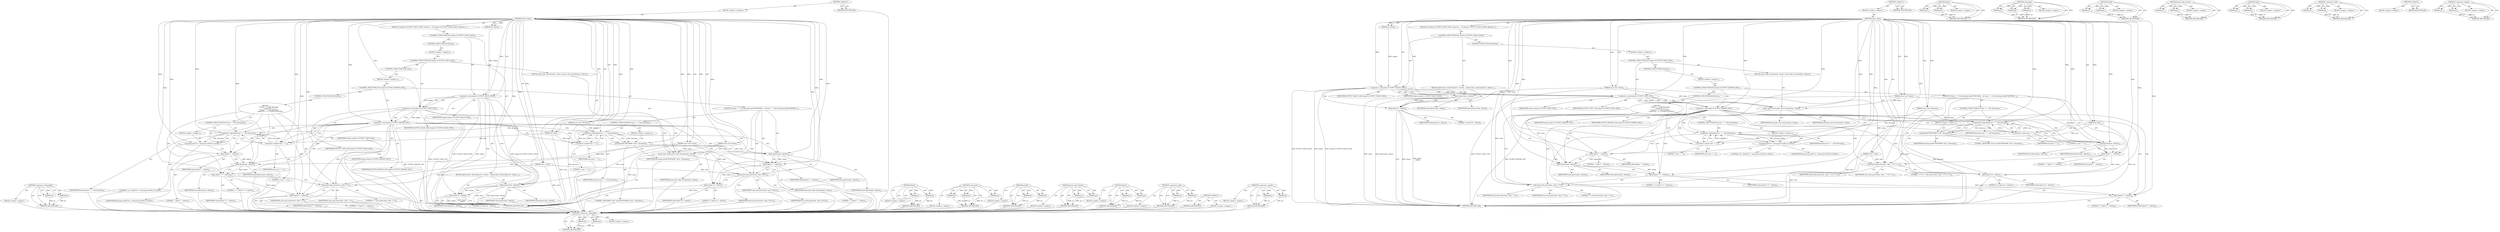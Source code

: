 digraph "&lt;operator&gt;.equals" {
vulnerable_146 [label=<(METHOD,&lt;operator&gt;.logicalAnd)>];
vulnerable_147 [label=<(PARAM,p1)>];
vulnerable_148 [label=<(PARAM,p2)>];
vulnerable_149 [label=<(BLOCK,&lt;empty&gt;,&lt;empty&gt;)>];
vulnerable_150 [label=<(METHOD_RETURN,ANY)>];
vulnerable_6 [label=<(METHOD,&lt;global&gt;)<SUB>1</SUB>>];
vulnerable_7 [label=<(BLOCK,&lt;empty&gt;,&lt;empty&gt;)<SUB>1</SUB>>];
vulnerable_8 [label=<(METHOD,print_value)<SUB>1</SUB>>];
vulnerable_9 [label=<(PARAM,int output)<SUB>1</SUB>>];
vulnerable_10 [label=<(PARAM,int num)<SUB>1</SUB>>];
vulnerable_11 [label=<(PARAM,const char *devname)<SUB>1</SUB>>];
vulnerable_12 [label=<(PARAM,const char *value)<SUB>2</SUB>>];
vulnerable_13 [label=<(PARAM,const char *name)<SUB>2</SUB>>];
vulnerable_14 [label=<(PARAM,size_t valsz)<SUB>2</SUB>>];
vulnerable_15 [label=<(BLOCK,{
	if (output &amp; OUTPUT_VALUE_ONLY) {
		fputs(va...,{
	if (output &amp; OUTPUT_VALUE_ONLY) {
		fputs(va...)<SUB>3</SUB>>];
vulnerable_16 [label=<(CONTROL_STRUCTURE,IF,if (output &amp; OUTPUT_VALUE_ONLY))<SUB>4</SUB>>];
vulnerable_17 [label=<(&lt;operator&gt;.and,output &amp; OUTPUT_VALUE_ONLY)<SUB>4</SUB>>];
vulnerable_18 [label=<(IDENTIFIER,output,output &amp; OUTPUT_VALUE_ONLY)<SUB>4</SUB>>];
vulnerable_19 [label=<(IDENTIFIER,OUTPUT_VALUE_ONLY,output &amp; OUTPUT_VALUE_ONLY)<SUB>4</SUB>>];
vulnerable_20 [label=<(BLOCK,{
		fputs(value, stdout);
		fputc('\n', stdout)...,{
		fputs(value, stdout);
		fputc('\n', stdout)...)<SUB>4</SUB>>];
vulnerable_21 [label=<(fputs,fputs(value, stdout))<SUB>5</SUB>>];
vulnerable_22 [label=<(IDENTIFIER,value,fputs(value, stdout))<SUB>5</SUB>>];
vulnerable_23 [label=<(IDENTIFIER,stdout,fputs(value, stdout))<SUB>5</SUB>>];
vulnerable_24 [label=<(fputc,fputc('\n', stdout))<SUB>6</SUB>>];
vulnerable_25 [label=<(LITERAL,'\n',fputc('\n', stdout))<SUB>6</SUB>>];
vulnerable_26 [label=<(IDENTIFIER,stdout,fputc('\n', stdout))<SUB>6</SUB>>];
vulnerable_27 [label=<(CONTROL_STRUCTURE,ELSE,else)<SUB>8</SUB>>];
vulnerable_28 [label=<(BLOCK,&lt;empty&gt;,&lt;empty&gt;)<SUB>8</SUB>>];
vulnerable_29 [label=<(CONTROL_STRUCTURE,IF,if (output &amp; OUTPUT_UDEV_LIST))<SUB>8</SUB>>];
vulnerable_30 [label=<(&lt;operator&gt;.and,output &amp; OUTPUT_UDEV_LIST)<SUB>8</SUB>>];
vulnerable_31 [label=<(IDENTIFIER,output,output &amp; OUTPUT_UDEV_LIST)<SUB>8</SUB>>];
vulnerable_32 [label=<(IDENTIFIER,OUTPUT_UDEV_LIST,output &amp; OUTPUT_UDEV_LIST)<SUB>8</SUB>>];
vulnerable_33 [label=<(BLOCK,{
		print_udev_format(name, value);

	},{
		print_udev_format(name, value);

	})<SUB>8</SUB>>];
vulnerable_34 [label=<(print_udev_format,print_udev_format(name, value))<SUB>9</SUB>>];
vulnerable_35 [label=<(IDENTIFIER,name,print_udev_format(name, value))<SUB>9</SUB>>];
vulnerable_36 [label=<(IDENTIFIER,value,print_udev_format(name, value))<SUB>9</SUB>>];
vulnerable_37 [label=<(CONTROL_STRUCTURE,ELSE,else)<SUB>11</SUB>>];
vulnerable_38 [label=<(BLOCK,&lt;empty&gt;,&lt;empty&gt;)<SUB>11</SUB>>];
vulnerable_39 [label=<(CONTROL_STRUCTURE,IF,if (output &amp; OUTPUT_EXPORT_LIST))<SUB>11</SUB>>];
vulnerable_40 [label=<(&lt;operator&gt;.and,output &amp; OUTPUT_EXPORT_LIST)<SUB>11</SUB>>];
vulnerable_41 [label=<(IDENTIFIER,output,output &amp; OUTPUT_EXPORT_LIST)<SUB>11</SUB>>];
vulnerable_42 [label=<(IDENTIFIER,OUTPUT_EXPORT_LIST,output &amp; OUTPUT_EXPORT_LIST)<SUB>11</SUB>>];
vulnerable_43 [label=<(BLOCK,{
		if (num == 1 &amp;&amp; devname)
 			printf(&quot;DEVNAM...,{
		if (num == 1 &amp;&amp; devname)
 			printf(&quot;DEVNAM...)<SUB>11</SUB>>];
vulnerable_44 [label=<(CONTROL_STRUCTURE,IF,if (num == 1 &amp;&amp; devname))<SUB>12</SUB>>];
vulnerable_45 [label=<(&lt;operator&gt;.logicalAnd,num == 1 &amp;&amp; devname)<SUB>12</SUB>>];
vulnerable_46 [label=<(&lt;operator&gt;.equals,num == 1)<SUB>12</SUB>>];
vulnerable_47 [label=<(IDENTIFIER,num,num == 1)<SUB>12</SUB>>];
vulnerable_48 [label=<(LITERAL,1,num == 1)<SUB>12</SUB>>];
vulnerable_49 [label=<(IDENTIFIER,devname,num == 1 &amp;&amp; devname)<SUB>12</SUB>>];
vulnerable_50 [label=<(BLOCK,&lt;empty&gt;,&lt;empty&gt;)<SUB>13</SUB>>];
vulnerable_51 [label=<(printf,printf(&quot;DEVNAME=%s\n&quot;, devname))<SUB>13</SUB>>];
vulnerable_52 [label=<(LITERAL,&quot;DEVNAME=%s\n&quot;,printf(&quot;DEVNAME=%s\n&quot;, devname))<SUB>13</SUB>>];
vulnerable_53 [label=<(IDENTIFIER,devname,printf(&quot;DEVNAME=%s\n&quot;, devname))<SUB>13</SUB>>];
vulnerable_54 [label=<(fputs,fputs(name, stdout))<SUB>14</SUB>>];
vulnerable_55 [label=<(IDENTIFIER,name,fputs(name, stdout))<SUB>14</SUB>>];
vulnerable_56 [label=<(IDENTIFIER,stdout,fputs(name, stdout))<SUB>14</SUB>>];
vulnerable_57 [label=<(fputs,fputs(&quot;=&quot;, stdout))<SUB>15</SUB>>];
vulnerable_58 [label=<(LITERAL,&quot;=&quot;,fputs(&quot;=&quot;, stdout))<SUB>15</SUB>>];
vulnerable_59 [label=<(IDENTIFIER,stdout,fputs(&quot;=&quot;, stdout))<SUB>15</SUB>>];
vulnerable_60 [label=<(safe_print,safe_print(value, valsz, NULL))<SUB>16</SUB>>];
vulnerable_61 [label=<(IDENTIFIER,value,safe_print(value, valsz, NULL))<SUB>16</SUB>>];
vulnerable_62 [label=<(IDENTIFIER,valsz,safe_print(value, valsz, NULL))<SUB>16</SUB>>];
vulnerable_63 [label=<(IDENTIFIER,NULL,safe_print(value, valsz, NULL))<SUB>16</SUB>>];
vulnerable_64 [label=<(fputs,fputs(&quot;\n&quot;, stdout))<SUB>17</SUB>>];
vulnerable_65 [label=<(LITERAL,&quot;\n&quot;,fputs(&quot;\n&quot;, stdout))<SUB>17</SUB>>];
vulnerable_66 [label=<(IDENTIFIER,stdout,fputs(&quot;\n&quot;, stdout))<SUB>17</SUB>>];
vulnerable_67 [label=<(CONTROL_STRUCTURE,ELSE,else)<SUB>19</SUB>>];
vulnerable_68 [label="<(BLOCK,{
		if (num == 1 &amp;&amp; devname)
			printf(&quot;%s:&quot;, d...,{
		if (num == 1 &amp;&amp; devname)
			printf(&quot;%s:&quot;, d...)<SUB>19</SUB>>"];
vulnerable_69 [label=<(CONTROL_STRUCTURE,IF,if (num == 1 &amp;&amp; devname))<SUB>20</SUB>>];
vulnerable_70 [label=<(&lt;operator&gt;.logicalAnd,num == 1 &amp;&amp; devname)<SUB>20</SUB>>];
vulnerable_71 [label=<(&lt;operator&gt;.equals,num == 1)<SUB>20</SUB>>];
vulnerable_72 [label=<(IDENTIFIER,num,num == 1)<SUB>20</SUB>>];
vulnerable_73 [label=<(LITERAL,1,num == 1)<SUB>20</SUB>>];
vulnerable_74 [label=<(IDENTIFIER,devname,num == 1 &amp;&amp; devname)<SUB>20</SUB>>];
vulnerable_75 [label=<(BLOCK,&lt;empty&gt;,&lt;empty&gt;)<SUB>21</SUB>>];
vulnerable_76 [label="<(printf,printf(&quot;%s:&quot;, devname))<SUB>21</SUB>>"];
vulnerable_77 [label="<(LITERAL,&quot;%s:&quot;,printf(&quot;%s:&quot;, devname))<SUB>21</SUB>>"];
vulnerable_78 [label="<(IDENTIFIER,devname,printf(&quot;%s:&quot;, devname))<SUB>21</SUB>>"];
vulnerable_79 [label=<(fputs,fputs(&quot; &quot;, stdout))<SUB>22</SUB>>];
vulnerable_80 [label=<(LITERAL,&quot; &quot;,fputs(&quot; &quot;, stdout))<SUB>22</SUB>>];
vulnerable_81 [label=<(IDENTIFIER,stdout,fputs(&quot; &quot;, stdout))<SUB>22</SUB>>];
vulnerable_82 [label=<(fputs,fputs(name, stdout))<SUB>23</SUB>>];
vulnerable_83 [label=<(IDENTIFIER,name,fputs(name, stdout))<SUB>23</SUB>>];
vulnerable_84 [label=<(IDENTIFIER,stdout,fputs(name, stdout))<SUB>23</SUB>>];
vulnerable_85 [label=<(fputs,fputs(&quot;=\&quot;&quot;, stdout))<SUB>24</SUB>>];
vulnerable_86 [label=<(LITERAL,&quot;=\&quot;&quot;,fputs(&quot;=\&quot;&quot;, stdout))<SUB>24</SUB>>];
vulnerable_87 [label=<(IDENTIFIER,stdout,fputs(&quot;=\&quot;&quot;, stdout))<SUB>24</SUB>>];
vulnerable_88 [label=<(safe_print,safe_print(value, valsz, &quot;\&quot;&quot;))<SUB>25</SUB>>];
vulnerable_89 [label=<(IDENTIFIER,value,safe_print(value, valsz, &quot;\&quot;&quot;))<SUB>25</SUB>>];
vulnerable_90 [label=<(IDENTIFIER,valsz,safe_print(value, valsz, &quot;\&quot;&quot;))<SUB>25</SUB>>];
vulnerable_91 [label=<(LITERAL,&quot;\&quot;&quot;,safe_print(value, valsz, &quot;\&quot;&quot;))<SUB>25</SUB>>];
vulnerable_92 [label=<(fputs,fputs(&quot;\&quot;&quot;, stdout))<SUB>26</SUB>>];
vulnerable_93 [label=<(LITERAL,&quot;\&quot;&quot;,fputs(&quot;\&quot;&quot;, stdout))<SUB>26</SUB>>];
vulnerable_94 [label=<(IDENTIFIER,stdout,fputs(&quot;\&quot;&quot;, stdout))<SUB>26</SUB>>];
vulnerable_95 [label=<(METHOD_RETURN,void)<SUB>1</SUB>>];
vulnerable_97 [label=<(METHOD_RETURN,ANY)<SUB>1</SUB>>];
vulnerable_131 [label=<(METHOD,fputs)>];
vulnerable_132 [label=<(PARAM,p1)>];
vulnerable_133 [label=<(PARAM,p2)>];
vulnerable_134 [label=<(BLOCK,&lt;empty&gt;,&lt;empty&gt;)>];
vulnerable_135 [label=<(METHOD_RETURN,ANY)>];
vulnerable_161 [label=<(METHOD,safe_print)>];
vulnerable_162 [label=<(PARAM,p1)>];
vulnerable_163 [label=<(PARAM,p2)>];
vulnerable_164 [label=<(PARAM,p3)>];
vulnerable_165 [label=<(BLOCK,&lt;empty&gt;,&lt;empty&gt;)>];
vulnerable_166 [label=<(METHOD_RETURN,ANY)>];
vulnerable_156 [label=<(METHOD,printf)>];
vulnerable_157 [label=<(PARAM,p1)>];
vulnerable_158 [label=<(PARAM,p2)>];
vulnerable_159 [label=<(BLOCK,&lt;empty&gt;,&lt;empty&gt;)>];
vulnerable_160 [label=<(METHOD_RETURN,ANY)>];
vulnerable_141 [label=<(METHOD,print_udev_format)>];
vulnerable_142 [label=<(PARAM,p1)>];
vulnerable_143 [label=<(PARAM,p2)>];
vulnerable_144 [label=<(BLOCK,&lt;empty&gt;,&lt;empty&gt;)>];
vulnerable_145 [label=<(METHOD_RETURN,ANY)>];
vulnerable_136 [label=<(METHOD,fputc)>];
vulnerable_137 [label=<(PARAM,p1)>];
vulnerable_138 [label=<(PARAM,p2)>];
vulnerable_139 [label=<(BLOCK,&lt;empty&gt;,&lt;empty&gt;)>];
vulnerable_140 [label=<(METHOD_RETURN,ANY)>];
vulnerable_126 [label=<(METHOD,&lt;operator&gt;.and)>];
vulnerable_127 [label=<(PARAM,p1)>];
vulnerable_128 [label=<(PARAM,p2)>];
vulnerable_129 [label=<(BLOCK,&lt;empty&gt;,&lt;empty&gt;)>];
vulnerable_130 [label=<(METHOD_RETURN,ANY)>];
vulnerable_120 [label=<(METHOD,&lt;global&gt;)<SUB>1</SUB>>];
vulnerable_121 [label=<(BLOCK,&lt;empty&gt;,&lt;empty&gt;)>];
vulnerable_122 [label=<(METHOD_RETURN,ANY)>];
vulnerable_151 [label=<(METHOD,&lt;operator&gt;.equals)>];
vulnerable_152 [label=<(PARAM,p1)>];
vulnerable_153 [label=<(PARAM,p2)>];
vulnerable_154 [label=<(BLOCK,&lt;empty&gt;,&lt;empty&gt;)>];
vulnerable_155 [label=<(METHOD_RETURN,ANY)>];
fixed_148 [label=<(METHOD,&lt;operator&gt;.logicalAnd)>];
fixed_149 [label=<(PARAM,p1)>];
fixed_150 [label=<(PARAM,p2)>];
fixed_151 [label=<(BLOCK,&lt;empty&gt;,&lt;empty&gt;)>];
fixed_152 [label=<(METHOD_RETURN,ANY)>];
fixed_6 [label=<(METHOD,&lt;global&gt;)<SUB>1</SUB>>];
fixed_7 [label=<(BLOCK,&lt;empty&gt;,&lt;empty&gt;)<SUB>1</SUB>>];
fixed_8 [label=<(METHOD,print_value)<SUB>1</SUB>>];
fixed_9 [label=<(PARAM,int output)<SUB>1</SUB>>];
fixed_10 [label=<(PARAM,int num)<SUB>1</SUB>>];
fixed_11 [label=<(PARAM,const char *devname)<SUB>1</SUB>>];
fixed_12 [label=<(PARAM,const char *value)<SUB>2</SUB>>];
fixed_13 [label=<(PARAM,const char *name)<SUB>2</SUB>>];
fixed_14 [label=<(PARAM,size_t valsz)<SUB>2</SUB>>];
fixed_15 [label=<(BLOCK,{
	if (output &amp; OUTPUT_VALUE_ONLY) {
		fputs(va...,{
	if (output &amp; OUTPUT_VALUE_ONLY) {
		fputs(va...)<SUB>3</SUB>>];
fixed_16 [label=<(CONTROL_STRUCTURE,IF,if (output &amp; OUTPUT_VALUE_ONLY))<SUB>4</SUB>>];
fixed_17 [label=<(&lt;operator&gt;.and,output &amp; OUTPUT_VALUE_ONLY)<SUB>4</SUB>>];
fixed_18 [label=<(IDENTIFIER,output,output &amp; OUTPUT_VALUE_ONLY)<SUB>4</SUB>>];
fixed_19 [label=<(IDENTIFIER,OUTPUT_VALUE_ONLY,output &amp; OUTPUT_VALUE_ONLY)<SUB>4</SUB>>];
fixed_20 [label=<(BLOCK,{
		fputs(value, stdout);
		fputc('\n', stdout)...,{
		fputs(value, stdout);
		fputc('\n', stdout)...)<SUB>4</SUB>>];
fixed_21 [label=<(fputs,fputs(value, stdout))<SUB>5</SUB>>];
fixed_22 [label=<(IDENTIFIER,value,fputs(value, stdout))<SUB>5</SUB>>];
fixed_23 [label=<(IDENTIFIER,stdout,fputs(value, stdout))<SUB>5</SUB>>];
fixed_24 [label=<(fputc,fputc('\n', stdout))<SUB>6</SUB>>];
fixed_25 [label=<(LITERAL,'\n',fputc('\n', stdout))<SUB>6</SUB>>];
fixed_26 [label=<(IDENTIFIER,stdout,fputc('\n', stdout))<SUB>6</SUB>>];
fixed_27 [label=<(CONTROL_STRUCTURE,ELSE,else)<SUB>8</SUB>>];
fixed_28 [label=<(BLOCK,&lt;empty&gt;,&lt;empty&gt;)<SUB>8</SUB>>];
fixed_29 [label=<(CONTROL_STRUCTURE,IF,if (output &amp; OUTPUT_UDEV_LIST))<SUB>8</SUB>>];
fixed_30 [label=<(&lt;operator&gt;.and,output &amp; OUTPUT_UDEV_LIST)<SUB>8</SUB>>];
fixed_31 [label=<(IDENTIFIER,output,output &amp; OUTPUT_UDEV_LIST)<SUB>8</SUB>>];
fixed_32 [label=<(IDENTIFIER,OUTPUT_UDEV_LIST,output &amp; OUTPUT_UDEV_LIST)<SUB>8</SUB>>];
fixed_33 [label=<(BLOCK,{
		print_udev_format(name, value);

	},{
		print_udev_format(name, value);

	})<SUB>8</SUB>>];
fixed_34 [label=<(print_udev_format,print_udev_format(name, value))<SUB>9</SUB>>];
fixed_35 [label=<(IDENTIFIER,name,print_udev_format(name, value))<SUB>9</SUB>>];
fixed_36 [label=<(IDENTIFIER,value,print_udev_format(name, value))<SUB>9</SUB>>];
fixed_37 [label=<(CONTROL_STRUCTURE,ELSE,else)<SUB>11</SUB>>];
fixed_38 [label=<(BLOCK,&lt;empty&gt;,&lt;empty&gt;)<SUB>11</SUB>>];
fixed_39 [label=<(CONTROL_STRUCTURE,IF,if (output &amp; OUTPUT_EXPORT_LIST))<SUB>11</SUB>>];
fixed_40 [label=<(&lt;operator&gt;.and,output &amp; OUTPUT_EXPORT_LIST)<SUB>11</SUB>>];
fixed_41 [label=<(IDENTIFIER,output,output &amp; OUTPUT_EXPORT_LIST)<SUB>11</SUB>>];
fixed_42 [label=<(IDENTIFIER,OUTPUT_EXPORT_LIST,output &amp; OUTPUT_EXPORT_LIST)<SUB>11</SUB>>];
fixed_43 [label=<(BLOCK,{
		if (num == 1 &amp;&amp; devname)
 			printf(&quot;DEVNAM...,{
		if (num == 1 &amp;&amp; devname)
 			printf(&quot;DEVNAM...)<SUB>11</SUB>>];
fixed_44 [label=<(CONTROL_STRUCTURE,IF,if (num == 1 &amp;&amp; devname))<SUB>12</SUB>>];
fixed_45 [label=<(&lt;operator&gt;.logicalAnd,num == 1 &amp;&amp; devname)<SUB>12</SUB>>];
fixed_46 [label=<(&lt;operator&gt;.equals,num == 1)<SUB>12</SUB>>];
fixed_47 [label=<(IDENTIFIER,num,num == 1)<SUB>12</SUB>>];
fixed_48 [label=<(LITERAL,1,num == 1)<SUB>12</SUB>>];
fixed_49 [label=<(IDENTIFIER,devname,num == 1 &amp;&amp; devname)<SUB>12</SUB>>];
fixed_50 [label=<(BLOCK,&lt;empty&gt;,&lt;empty&gt;)<SUB>13</SUB>>];
fixed_51 [label=<(printf,printf(&quot;DEVNAME=%s\n&quot;, devname))<SUB>13</SUB>>];
fixed_52 [label=<(LITERAL,&quot;DEVNAME=%s\n&quot;,printf(&quot;DEVNAME=%s\n&quot;, devname))<SUB>13</SUB>>];
fixed_53 [label=<(IDENTIFIER,devname,printf(&quot;DEVNAME=%s\n&quot;, devname))<SUB>13</SUB>>];
fixed_54 [label=<(fputs,fputs(name, stdout))<SUB>14</SUB>>];
fixed_55 [label=<(IDENTIFIER,name,fputs(name, stdout))<SUB>14</SUB>>];
fixed_56 [label=<(IDENTIFIER,stdout,fputs(name, stdout))<SUB>14</SUB>>];
fixed_57 [label=<(fputs,fputs(&quot;=&quot;, stdout))<SUB>15</SUB>>];
fixed_58 [label=<(LITERAL,&quot;=&quot;,fputs(&quot;=&quot;, stdout))<SUB>15</SUB>>];
fixed_59 [label=<(IDENTIFIER,stdout,fputs(&quot;=&quot;, stdout))<SUB>15</SUB>>];
fixed_60 [label=<(safe_print,safe_print(value, valsz, &quot; \\\&quot;'$`&lt;&gt;&quot;))<SUB>16</SUB>>];
fixed_61 [label=<(IDENTIFIER,value,safe_print(value, valsz, &quot; \\\&quot;'$`&lt;&gt;&quot;))<SUB>16</SUB>>];
fixed_62 [label=<(IDENTIFIER,valsz,safe_print(value, valsz, &quot; \\\&quot;'$`&lt;&gt;&quot;))<SUB>16</SUB>>];
fixed_63 [label=<(LITERAL,&quot; \\\&quot;'$`&lt;&gt;&quot;,safe_print(value, valsz, &quot; \\\&quot;'$`&lt;&gt;&quot;))<SUB>16</SUB>>];
fixed_64 [label=<(fputs,fputs(&quot;\n&quot;, stdout))<SUB>17</SUB>>];
fixed_65 [label=<(LITERAL,&quot;\n&quot;,fputs(&quot;\n&quot;, stdout))<SUB>17</SUB>>];
fixed_66 [label=<(IDENTIFIER,stdout,fputs(&quot;\n&quot;, stdout))<SUB>17</SUB>>];
fixed_67 [label=<(CONTROL_STRUCTURE,ELSE,else)<SUB>19</SUB>>];
fixed_68 [label="<(BLOCK,{
		if (num == 1 &amp;&amp; devname)
			printf(&quot;%s:&quot;, d...,{
		if (num == 1 &amp;&amp; devname)
			printf(&quot;%s:&quot;, d...)<SUB>19</SUB>>"];
fixed_69 [label=<(CONTROL_STRUCTURE,IF,if (num == 1 &amp;&amp; devname))<SUB>20</SUB>>];
fixed_70 [label=<(&lt;operator&gt;.logicalAnd,num == 1 &amp;&amp; devname)<SUB>20</SUB>>];
fixed_71 [label=<(&lt;operator&gt;.equals,num == 1)<SUB>20</SUB>>];
fixed_72 [label=<(IDENTIFIER,num,num == 1)<SUB>20</SUB>>];
fixed_73 [label=<(LITERAL,1,num == 1)<SUB>20</SUB>>];
fixed_74 [label=<(IDENTIFIER,devname,num == 1 &amp;&amp; devname)<SUB>20</SUB>>];
fixed_75 [label=<(BLOCK,&lt;empty&gt;,&lt;empty&gt;)<SUB>21</SUB>>];
fixed_76 [label="<(printf,printf(&quot;%s:&quot;, devname))<SUB>21</SUB>>"];
fixed_77 [label="<(LITERAL,&quot;%s:&quot;,printf(&quot;%s:&quot;, devname))<SUB>21</SUB>>"];
fixed_78 [label="<(IDENTIFIER,devname,printf(&quot;%s:&quot;, devname))<SUB>21</SUB>>"];
fixed_79 [label=<(fputs,fputs(&quot; &quot;, stdout))<SUB>22</SUB>>];
fixed_80 [label=<(LITERAL,&quot; &quot;,fputs(&quot; &quot;, stdout))<SUB>22</SUB>>];
fixed_81 [label=<(IDENTIFIER,stdout,fputs(&quot; &quot;, stdout))<SUB>22</SUB>>];
fixed_82 [label=<(fputs,fputs(name, stdout))<SUB>23</SUB>>];
fixed_83 [label=<(IDENTIFIER,name,fputs(name, stdout))<SUB>23</SUB>>];
fixed_84 [label=<(IDENTIFIER,stdout,fputs(name, stdout))<SUB>23</SUB>>];
fixed_85 [label=<(fputs,fputs(&quot;=\&quot;&quot;, stdout))<SUB>24</SUB>>];
fixed_86 [label=<(LITERAL,&quot;=\&quot;&quot;,fputs(&quot;=\&quot;&quot;, stdout))<SUB>24</SUB>>];
fixed_87 [label=<(IDENTIFIER,stdout,fputs(&quot;=\&quot;&quot;, stdout))<SUB>24</SUB>>];
fixed_88 [label=<(safe_print,safe_print(value, valsz, &quot;\&quot;\\&quot;))<SUB>25</SUB>>];
fixed_89 [label=<(IDENTIFIER,value,safe_print(value, valsz, &quot;\&quot;\\&quot;))<SUB>25</SUB>>];
fixed_90 [label=<(IDENTIFIER,valsz,safe_print(value, valsz, &quot;\&quot;\\&quot;))<SUB>25</SUB>>];
fixed_91 [label=<(LITERAL,&quot;\&quot;\\&quot;,safe_print(value, valsz, &quot;\&quot;\\&quot;))<SUB>25</SUB>>];
fixed_92 [label=<(fputs,fputs(&quot;\&quot;&quot;, stdout))<SUB>26</SUB>>];
fixed_93 [label=<(LITERAL,&quot;\&quot;&quot;,fputs(&quot;\&quot;&quot;, stdout))<SUB>26</SUB>>];
fixed_94 [label=<(IDENTIFIER,stdout,fputs(&quot;\&quot;&quot;, stdout))<SUB>26</SUB>>];
fixed_95 [label=<(METHOD_RETURN,void)<SUB>1</SUB>>];
fixed_97 [label=<(METHOD_RETURN,ANY)<SUB>1</SUB>>];
fixed_133 [label=<(METHOD,fputs)>];
fixed_134 [label=<(PARAM,p1)>];
fixed_135 [label=<(PARAM,p2)>];
fixed_136 [label=<(BLOCK,&lt;empty&gt;,&lt;empty&gt;)>];
fixed_137 [label=<(METHOD_RETURN,ANY)>];
fixed_163 [label=<(METHOD,safe_print)>];
fixed_164 [label=<(PARAM,p1)>];
fixed_165 [label=<(PARAM,p2)>];
fixed_166 [label=<(PARAM,p3)>];
fixed_167 [label=<(BLOCK,&lt;empty&gt;,&lt;empty&gt;)>];
fixed_168 [label=<(METHOD_RETURN,ANY)>];
fixed_158 [label=<(METHOD,printf)>];
fixed_159 [label=<(PARAM,p1)>];
fixed_160 [label=<(PARAM,p2)>];
fixed_161 [label=<(BLOCK,&lt;empty&gt;,&lt;empty&gt;)>];
fixed_162 [label=<(METHOD_RETURN,ANY)>];
fixed_143 [label=<(METHOD,print_udev_format)>];
fixed_144 [label=<(PARAM,p1)>];
fixed_145 [label=<(PARAM,p2)>];
fixed_146 [label=<(BLOCK,&lt;empty&gt;,&lt;empty&gt;)>];
fixed_147 [label=<(METHOD_RETURN,ANY)>];
fixed_138 [label=<(METHOD,fputc)>];
fixed_139 [label=<(PARAM,p1)>];
fixed_140 [label=<(PARAM,p2)>];
fixed_141 [label=<(BLOCK,&lt;empty&gt;,&lt;empty&gt;)>];
fixed_142 [label=<(METHOD_RETURN,ANY)>];
fixed_128 [label=<(METHOD,&lt;operator&gt;.and)>];
fixed_129 [label=<(PARAM,p1)>];
fixed_130 [label=<(PARAM,p2)>];
fixed_131 [label=<(BLOCK,&lt;empty&gt;,&lt;empty&gt;)>];
fixed_132 [label=<(METHOD_RETURN,ANY)>];
fixed_122 [label=<(METHOD,&lt;global&gt;)<SUB>1</SUB>>];
fixed_123 [label=<(BLOCK,&lt;empty&gt;,&lt;empty&gt;)>];
fixed_124 [label=<(METHOD_RETURN,ANY)>];
fixed_153 [label=<(METHOD,&lt;operator&gt;.equals)>];
fixed_154 [label=<(PARAM,p1)>];
fixed_155 [label=<(PARAM,p2)>];
fixed_156 [label=<(BLOCK,&lt;empty&gt;,&lt;empty&gt;)>];
fixed_157 [label=<(METHOD_RETURN,ANY)>];
vulnerable_146 -> vulnerable_147  [key=0, label="AST: "];
vulnerable_146 -> vulnerable_147  [key=1, label="DDG: "];
vulnerable_146 -> vulnerable_149  [key=0, label="AST: "];
vulnerable_146 -> vulnerable_148  [key=0, label="AST: "];
vulnerable_146 -> vulnerable_148  [key=1, label="DDG: "];
vulnerable_146 -> vulnerable_150  [key=0, label="AST: "];
vulnerable_146 -> vulnerable_150  [key=1, label="CFG: "];
vulnerable_147 -> vulnerable_150  [key=0, label="DDG: p1"];
vulnerable_148 -> vulnerable_150  [key=0, label="DDG: p2"];
vulnerable_149 -> fixed_148  [key=0];
vulnerable_150 -> fixed_148  [key=0];
vulnerable_6 -> vulnerable_7  [key=0, label="AST: "];
vulnerable_6 -> vulnerable_97  [key=0, label="AST: "];
vulnerable_6 -> vulnerable_97  [key=1, label="CFG: "];
vulnerable_7 -> vulnerable_8  [key=0, label="AST: "];
vulnerable_8 -> vulnerable_9  [key=0, label="AST: "];
vulnerable_8 -> vulnerable_9  [key=1, label="DDG: "];
vulnerable_8 -> vulnerable_10  [key=0, label="AST: "];
vulnerable_8 -> vulnerable_10  [key=1, label="DDG: "];
vulnerable_8 -> vulnerable_11  [key=0, label="AST: "];
vulnerable_8 -> vulnerable_11  [key=1, label="DDG: "];
vulnerable_8 -> vulnerable_12  [key=0, label="AST: "];
vulnerable_8 -> vulnerable_12  [key=1, label="DDG: "];
vulnerable_8 -> vulnerable_13  [key=0, label="AST: "];
vulnerable_8 -> vulnerable_13  [key=1, label="DDG: "];
vulnerable_8 -> vulnerable_14  [key=0, label="AST: "];
vulnerable_8 -> vulnerable_14  [key=1, label="DDG: "];
vulnerable_8 -> vulnerable_15  [key=0, label="AST: "];
vulnerable_8 -> vulnerable_95  [key=0, label="AST: "];
vulnerable_8 -> vulnerable_17  [key=0, label="CFG: "];
vulnerable_8 -> vulnerable_17  [key=1, label="DDG: "];
vulnerable_8 -> vulnerable_21  [key=0, label="DDG: "];
vulnerable_8 -> vulnerable_24  [key=0, label="DDG: "];
vulnerable_8 -> vulnerable_30  [key=0, label="DDG: "];
vulnerable_8 -> vulnerable_34  [key=0, label="DDG: "];
vulnerable_8 -> vulnerable_40  [key=0, label="DDG: "];
vulnerable_8 -> vulnerable_54  [key=0, label="DDG: "];
vulnerable_8 -> vulnerable_57  [key=0, label="DDG: "];
vulnerable_8 -> vulnerable_60  [key=0, label="DDG: "];
vulnerable_8 -> vulnerable_64  [key=0, label="DDG: "];
vulnerable_8 -> vulnerable_45  [key=0, label="DDG: "];
vulnerable_8 -> vulnerable_79  [key=0, label="DDG: "];
vulnerable_8 -> vulnerable_82  [key=0, label="DDG: "];
vulnerable_8 -> vulnerable_85  [key=0, label="DDG: "];
vulnerable_8 -> vulnerable_88  [key=0, label="DDG: "];
vulnerable_8 -> vulnerable_92  [key=0, label="DDG: "];
vulnerable_8 -> vulnerable_46  [key=0, label="DDG: "];
vulnerable_8 -> vulnerable_51  [key=0, label="DDG: "];
vulnerable_8 -> vulnerable_70  [key=0, label="DDG: "];
vulnerable_8 -> vulnerable_71  [key=0, label="DDG: "];
vulnerable_8 -> vulnerable_76  [key=0, label="DDG: "];
vulnerable_9 -> vulnerable_17  [key=0, label="DDG: output"];
vulnerable_10 -> vulnerable_95  [key=0, label="DDG: num"];
vulnerable_10 -> vulnerable_46  [key=0, label="DDG: num"];
vulnerable_10 -> vulnerable_71  [key=0, label="DDG: num"];
vulnerable_11 -> vulnerable_95  [key=0, label="DDG: devname"];
vulnerable_11 -> vulnerable_45  [key=0, label="DDG: devname"];
vulnerable_11 -> vulnerable_70  [key=0, label="DDG: devname"];
vulnerable_12 -> vulnerable_21  [key=0, label="DDG: value"];
vulnerable_12 -> vulnerable_34  [key=0, label="DDG: value"];
vulnerable_12 -> vulnerable_60  [key=0, label="DDG: value"];
vulnerable_12 -> vulnerable_88  [key=0, label="DDG: value"];
vulnerable_13 -> vulnerable_95  [key=0, label="DDG: name"];
vulnerable_13 -> vulnerable_34  [key=0, label="DDG: name"];
vulnerable_13 -> vulnerable_54  [key=0, label="DDG: name"];
vulnerable_13 -> vulnerable_82  [key=0, label="DDG: name"];
vulnerable_14 -> vulnerable_95  [key=0, label="DDG: valsz"];
vulnerable_14 -> vulnerable_60  [key=0, label="DDG: valsz"];
vulnerable_14 -> vulnerable_88  [key=0, label="DDG: valsz"];
vulnerable_15 -> vulnerable_16  [key=0, label="AST: "];
vulnerable_16 -> vulnerable_17  [key=0, label="AST: "];
vulnerable_16 -> vulnerable_20  [key=0, label="AST: "];
vulnerable_16 -> vulnerable_27  [key=0, label="AST: "];
vulnerable_17 -> vulnerable_18  [key=0, label="AST: "];
vulnerable_17 -> vulnerable_19  [key=0, label="AST: "];
vulnerable_17 -> vulnerable_21  [key=0, label="CFG: "];
vulnerable_17 -> vulnerable_21  [key=1, label="CDG: "];
vulnerable_17 -> vulnerable_30  [key=0, label="CFG: "];
vulnerable_17 -> vulnerable_30  [key=1, label="DDG: output"];
vulnerable_17 -> vulnerable_30  [key=2, label="CDG: "];
vulnerable_17 -> vulnerable_95  [key=0, label="DDG: output"];
vulnerable_17 -> vulnerable_95  [key=1, label="DDG: output &amp; OUTPUT_VALUE_ONLY"];
vulnerable_17 -> vulnerable_95  [key=2, label="DDG: OUTPUT_VALUE_ONLY"];
vulnerable_17 -> vulnerable_24  [key=0, label="CDG: "];
vulnerable_18 -> fixed_148  [key=0];
vulnerable_19 -> fixed_148  [key=0];
vulnerable_20 -> vulnerable_21  [key=0, label="AST: "];
vulnerable_20 -> vulnerable_24  [key=0, label="AST: "];
vulnerable_21 -> vulnerable_22  [key=0, label="AST: "];
vulnerable_21 -> vulnerable_23  [key=0, label="AST: "];
vulnerable_21 -> vulnerable_24  [key=0, label="CFG: "];
vulnerable_21 -> vulnerable_24  [key=1, label="DDG: stdout"];
vulnerable_21 -> vulnerable_95  [key=0, label="DDG: value"];
vulnerable_21 -> vulnerable_95  [key=1, label="DDG: fputs(value, stdout)"];
vulnerable_22 -> fixed_148  [key=0];
vulnerable_23 -> fixed_148  [key=0];
vulnerable_24 -> vulnerable_25  [key=0, label="AST: "];
vulnerable_24 -> vulnerable_26  [key=0, label="AST: "];
vulnerable_24 -> vulnerable_95  [key=0, label="CFG: "];
vulnerable_24 -> vulnerable_95  [key=1, label="DDG: stdout"];
vulnerable_24 -> vulnerable_95  [key=2, label="DDG: fputc('\n', stdout)"];
vulnerable_25 -> fixed_148  [key=0];
vulnerable_26 -> fixed_148  [key=0];
vulnerable_27 -> vulnerable_28  [key=0, label="AST: "];
vulnerable_28 -> vulnerable_29  [key=0, label="AST: "];
vulnerable_29 -> vulnerable_30  [key=0, label="AST: "];
vulnerable_29 -> vulnerable_33  [key=0, label="AST: "];
vulnerable_29 -> vulnerable_37  [key=0, label="AST: "];
vulnerable_30 -> vulnerable_31  [key=0, label="AST: "];
vulnerable_30 -> vulnerable_32  [key=0, label="AST: "];
vulnerable_30 -> vulnerable_34  [key=0, label="CFG: "];
vulnerable_30 -> vulnerable_34  [key=1, label="CDG: "];
vulnerable_30 -> vulnerable_40  [key=0, label="CFG: "];
vulnerable_30 -> vulnerable_40  [key=1, label="DDG: output"];
vulnerable_30 -> vulnerable_40  [key=2, label="CDG: "];
vulnerable_30 -> vulnerable_95  [key=0, label="DDG: OUTPUT_UDEV_LIST"];
vulnerable_31 -> fixed_148  [key=0];
vulnerable_32 -> fixed_148  [key=0];
vulnerable_33 -> vulnerable_34  [key=0, label="AST: "];
vulnerable_34 -> vulnerable_35  [key=0, label="AST: "];
vulnerable_34 -> vulnerable_36  [key=0, label="AST: "];
vulnerable_34 -> vulnerable_95  [key=0, label="CFG: "];
vulnerable_35 -> fixed_148  [key=0];
vulnerable_36 -> fixed_148  [key=0];
vulnerable_37 -> vulnerable_38  [key=0, label="AST: "];
vulnerable_38 -> vulnerable_39  [key=0, label="AST: "];
vulnerable_39 -> vulnerable_40  [key=0, label="AST: "];
vulnerable_39 -> vulnerable_43  [key=0, label="AST: "];
vulnerable_39 -> vulnerable_67  [key=0, label="AST: "];
vulnerable_40 -> vulnerable_41  [key=0, label="AST: "];
vulnerable_40 -> vulnerable_42  [key=0, label="AST: "];
vulnerable_40 -> vulnerable_46  [key=0, label="CFG: "];
vulnerable_40 -> vulnerable_46  [key=1, label="CDG: "];
vulnerable_40 -> vulnerable_71  [key=0, label="CFG: "];
vulnerable_40 -> vulnerable_71  [key=1, label="CDG: "];
vulnerable_40 -> vulnerable_95  [key=0, label="DDG: OUTPUT_EXPORT_LIST"];
vulnerable_40 -> vulnerable_60  [key=0, label="CDG: "];
vulnerable_40 -> vulnerable_64  [key=0, label="CDG: "];
vulnerable_40 -> vulnerable_57  [key=0, label="CDG: "];
vulnerable_40 -> vulnerable_85  [key=0, label="CDG: "];
vulnerable_40 -> vulnerable_92  [key=0, label="CDG: "];
vulnerable_40 -> vulnerable_45  [key=0, label="CDG: "];
vulnerable_40 -> vulnerable_82  [key=0, label="CDG: "];
vulnerable_40 -> vulnerable_54  [key=0, label="CDG: "];
vulnerable_40 -> vulnerable_79  [key=0, label="CDG: "];
vulnerable_40 -> vulnerable_88  [key=0, label="CDG: "];
vulnerable_40 -> vulnerable_70  [key=0, label="CDG: "];
vulnerable_41 -> fixed_148  [key=0];
vulnerable_42 -> fixed_148  [key=0];
vulnerable_43 -> vulnerable_44  [key=0, label="AST: "];
vulnerable_43 -> vulnerable_54  [key=0, label="AST: "];
vulnerable_43 -> vulnerable_57  [key=0, label="AST: "];
vulnerable_43 -> vulnerable_60  [key=0, label="AST: "];
vulnerable_43 -> vulnerable_64  [key=0, label="AST: "];
vulnerable_44 -> vulnerable_45  [key=0, label="AST: "];
vulnerable_44 -> vulnerable_50  [key=0, label="AST: "];
vulnerable_45 -> vulnerable_46  [key=0, label="AST: "];
vulnerable_45 -> vulnerable_49  [key=0, label="AST: "];
vulnerable_45 -> vulnerable_51  [key=0, label="CFG: "];
vulnerable_45 -> vulnerable_51  [key=1, label="DDG: devname"];
vulnerable_45 -> vulnerable_51  [key=2, label="CDG: "];
vulnerable_45 -> vulnerable_54  [key=0, label="CFG: "];
vulnerable_46 -> vulnerable_47  [key=0, label="AST: "];
vulnerable_46 -> vulnerable_48  [key=0, label="AST: "];
vulnerable_46 -> vulnerable_45  [key=0, label="CFG: "];
vulnerable_46 -> vulnerable_45  [key=1, label="DDG: num"];
vulnerable_46 -> vulnerable_45  [key=2, label="DDG: 1"];
vulnerable_47 -> fixed_148  [key=0];
vulnerable_48 -> fixed_148  [key=0];
vulnerable_49 -> fixed_148  [key=0];
vulnerable_50 -> vulnerable_51  [key=0, label="AST: "];
vulnerable_51 -> vulnerable_52  [key=0, label="AST: "];
vulnerable_51 -> vulnerable_53  [key=0, label="AST: "];
vulnerable_51 -> vulnerable_54  [key=0, label="CFG: "];
vulnerable_52 -> fixed_148  [key=0];
vulnerable_53 -> fixed_148  [key=0];
vulnerable_54 -> vulnerable_55  [key=0, label="AST: "];
vulnerable_54 -> vulnerable_56  [key=0, label="AST: "];
vulnerable_54 -> vulnerable_57  [key=0, label="CFG: "];
vulnerable_54 -> vulnerable_57  [key=1, label="DDG: stdout"];
vulnerable_55 -> fixed_148  [key=0];
vulnerable_56 -> fixed_148  [key=0];
vulnerable_57 -> vulnerable_58  [key=0, label="AST: "];
vulnerable_57 -> vulnerable_59  [key=0, label="AST: "];
vulnerable_57 -> vulnerable_60  [key=0, label="CFG: "];
vulnerable_57 -> vulnerable_64  [key=0, label="DDG: stdout"];
vulnerable_58 -> fixed_148  [key=0];
vulnerable_59 -> fixed_148  [key=0];
vulnerable_60 -> vulnerable_61  [key=0, label="AST: "];
vulnerable_60 -> vulnerable_62  [key=0, label="AST: "];
vulnerable_60 -> vulnerable_63  [key=0, label="AST: "];
vulnerable_60 -> vulnerable_64  [key=0, label="CFG: "];
vulnerable_60 -> vulnerable_95  [key=0, label="DDG: NULL"];
vulnerable_61 -> fixed_148  [key=0];
vulnerable_62 -> fixed_148  [key=0];
vulnerable_63 -> fixed_148  [key=0];
vulnerable_64 -> vulnerable_65  [key=0, label="AST: "];
vulnerable_64 -> vulnerable_66  [key=0, label="AST: "];
vulnerable_64 -> vulnerable_95  [key=0, label="CFG: "];
vulnerable_65 -> fixed_148  [key=0];
vulnerable_66 -> fixed_148  [key=0];
vulnerable_67 -> vulnerable_68  [key=0, label="AST: "];
vulnerable_68 -> vulnerable_69  [key=0, label="AST: "];
vulnerable_68 -> vulnerable_79  [key=0, label="AST: "];
vulnerable_68 -> vulnerable_82  [key=0, label="AST: "];
vulnerable_68 -> vulnerable_85  [key=0, label="AST: "];
vulnerable_68 -> vulnerable_88  [key=0, label="AST: "];
vulnerable_68 -> vulnerable_92  [key=0, label="AST: "];
vulnerable_69 -> vulnerable_70  [key=0, label="AST: "];
vulnerable_69 -> vulnerable_75  [key=0, label="AST: "];
vulnerable_70 -> vulnerable_71  [key=0, label="AST: "];
vulnerable_70 -> vulnerable_74  [key=0, label="AST: "];
vulnerable_70 -> vulnerable_76  [key=0, label="CFG: "];
vulnerable_70 -> vulnerable_76  [key=1, label="DDG: devname"];
vulnerable_70 -> vulnerable_76  [key=2, label="CDG: "];
vulnerable_70 -> vulnerable_79  [key=0, label="CFG: "];
vulnerable_71 -> vulnerable_72  [key=0, label="AST: "];
vulnerable_71 -> vulnerable_73  [key=0, label="AST: "];
vulnerable_71 -> vulnerable_70  [key=0, label="CFG: "];
vulnerable_71 -> vulnerable_70  [key=1, label="DDG: num"];
vulnerable_71 -> vulnerable_70  [key=2, label="DDG: 1"];
vulnerable_72 -> fixed_148  [key=0];
vulnerable_73 -> fixed_148  [key=0];
vulnerable_74 -> fixed_148  [key=0];
vulnerable_75 -> vulnerable_76  [key=0, label="AST: "];
vulnerable_76 -> vulnerable_77  [key=0, label="AST: "];
vulnerable_76 -> vulnerable_78  [key=0, label="AST: "];
vulnerable_76 -> vulnerable_79  [key=0, label="CFG: "];
vulnerable_77 -> fixed_148  [key=0];
vulnerable_78 -> fixed_148  [key=0];
vulnerable_79 -> vulnerable_80  [key=0, label="AST: "];
vulnerable_79 -> vulnerable_81  [key=0, label="AST: "];
vulnerable_79 -> vulnerable_82  [key=0, label="CFG: "];
vulnerable_79 -> vulnerable_82  [key=1, label="DDG: stdout"];
vulnerable_80 -> fixed_148  [key=0];
vulnerable_81 -> fixed_148  [key=0];
vulnerable_82 -> vulnerable_83  [key=0, label="AST: "];
vulnerable_82 -> vulnerable_84  [key=0, label="AST: "];
vulnerable_82 -> vulnerable_85  [key=0, label="CFG: "];
vulnerable_82 -> vulnerable_85  [key=1, label="DDG: stdout"];
vulnerable_83 -> fixed_148  [key=0];
vulnerable_84 -> fixed_148  [key=0];
vulnerable_85 -> vulnerable_86  [key=0, label="AST: "];
vulnerable_85 -> vulnerable_87  [key=0, label="AST: "];
vulnerable_85 -> vulnerable_88  [key=0, label="CFG: "];
vulnerable_85 -> vulnerable_92  [key=0, label="DDG: stdout"];
vulnerable_86 -> fixed_148  [key=0];
vulnerable_87 -> fixed_148  [key=0];
vulnerable_88 -> vulnerable_89  [key=0, label="AST: "];
vulnerable_88 -> vulnerable_90  [key=0, label="AST: "];
vulnerable_88 -> vulnerable_91  [key=0, label="AST: "];
vulnerable_88 -> vulnerable_92  [key=0, label="CFG: "];
vulnerable_89 -> fixed_148  [key=0];
vulnerable_90 -> fixed_148  [key=0];
vulnerable_91 -> fixed_148  [key=0];
vulnerable_92 -> vulnerable_93  [key=0, label="AST: "];
vulnerable_92 -> vulnerable_94  [key=0, label="AST: "];
vulnerable_92 -> vulnerable_95  [key=0, label="CFG: "];
vulnerable_93 -> fixed_148  [key=0];
vulnerable_94 -> fixed_148  [key=0];
vulnerable_95 -> fixed_148  [key=0];
vulnerable_97 -> fixed_148  [key=0];
vulnerable_131 -> vulnerable_132  [key=0, label="AST: "];
vulnerable_131 -> vulnerable_132  [key=1, label="DDG: "];
vulnerable_131 -> vulnerable_134  [key=0, label="AST: "];
vulnerable_131 -> vulnerable_133  [key=0, label="AST: "];
vulnerable_131 -> vulnerable_133  [key=1, label="DDG: "];
vulnerable_131 -> vulnerable_135  [key=0, label="AST: "];
vulnerable_131 -> vulnerable_135  [key=1, label="CFG: "];
vulnerable_132 -> vulnerable_135  [key=0, label="DDG: p1"];
vulnerable_133 -> vulnerable_135  [key=0, label="DDG: p2"];
vulnerable_134 -> fixed_148  [key=0];
vulnerable_135 -> fixed_148  [key=0];
vulnerable_161 -> vulnerable_162  [key=0, label="AST: "];
vulnerable_161 -> vulnerable_162  [key=1, label="DDG: "];
vulnerable_161 -> vulnerable_165  [key=0, label="AST: "];
vulnerable_161 -> vulnerable_163  [key=0, label="AST: "];
vulnerable_161 -> vulnerable_163  [key=1, label="DDG: "];
vulnerable_161 -> vulnerable_166  [key=0, label="AST: "];
vulnerable_161 -> vulnerable_166  [key=1, label="CFG: "];
vulnerable_161 -> vulnerable_164  [key=0, label="AST: "];
vulnerable_161 -> vulnerable_164  [key=1, label="DDG: "];
vulnerable_162 -> vulnerable_166  [key=0, label="DDG: p1"];
vulnerable_163 -> vulnerable_166  [key=0, label="DDG: p2"];
vulnerable_164 -> vulnerable_166  [key=0, label="DDG: p3"];
vulnerable_165 -> fixed_148  [key=0];
vulnerable_166 -> fixed_148  [key=0];
vulnerable_156 -> vulnerable_157  [key=0, label="AST: "];
vulnerable_156 -> vulnerable_157  [key=1, label="DDG: "];
vulnerable_156 -> vulnerable_159  [key=0, label="AST: "];
vulnerable_156 -> vulnerable_158  [key=0, label="AST: "];
vulnerable_156 -> vulnerable_158  [key=1, label="DDG: "];
vulnerable_156 -> vulnerable_160  [key=0, label="AST: "];
vulnerable_156 -> vulnerable_160  [key=1, label="CFG: "];
vulnerable_157 -> vulnerable_160  [key=0, label="DDG: p1"];
vulnerable_158 -> vulnerable_160  [key=0, label="DDG: p2"];
vulnerable_159 -> fixed_148  [key=0];
vulnerable_160 -> fixed_148  [key=0];
vulnerable_141 -> vulnerable_142  [key=0, label="AST: "];
vulnerable_141 -> vulnerable_142  [key=1, label="DDG: "];
vulnerable_141 -> vulnerable_144  [key=0, label="AST: "];
vulnerable_141 -> vulnerable_143  [key=0, label="AST: "];
vulnerable_141 -> vulnerable_143  [key=1, label="DDG: "];
vulnerable_141 -> vulnerable_145  [key=0, label="AST: "];
vulnerable_141 -> vulnerable_145  [key=1, label="CFG: "];
vulnerable_142 -> vulnerable_145  [key=0, label="DDG: p1"];
vulnerable_143 -> vulnerable_145  [key=0, label="DDG: p2"];
vulnerable_144 -> fixed_148  [key=0];
vulnerable_145 -> fixed_148  [key=0];
vulnerable_136 -> vulnerable_137  [key=0, label="AST: "];
vulnerable_136 -> vulnerable_137  [key=1, label="DDG: "];
vulnerable_136 -> vulnerable_139  [key=0, label="AST: "];
vulnerable_136 -> vulnerable_138  [key=0, label="AST: "];
vulnerable_136 -> vulnerable_138  [key=1, label="DDG: "];
vulnerable_136 -> vulnerable_140  [key=0, label="AST: "];
vulnerable_136 -> vulnerable_140  [key=1, label="CFG: "];
vulnerable_137 -> vulnerable_140  [key=0, label="DDG: p1"];
vulnerable_138 -> vulnerable_140  [key=0, label="DDG: p2"];
vulnerable_139 -> fixed_148  [key=0];
vulnerable_140 -> fixed_148  [key=0];
vulnerable_126 -> vulnerable_127  [key=0, label="AST: "];
vulnerable_126 -> vulnerable_127  [key=1, label="DDG: "];
vulnerable_126 -> vulnerable_129  [key=0, label="AST: "];
vulnerable_126 -> vulnerable_128  [key=0, label="AST: "];
vulnerable_126 -> vulnerable_128  [key=1, label="DDG: "];
vulnerable_126 -> vulnerable_130  [key=0, label="AST: "];
vulnerable_126 -> vulnerable_130  [key=1, label="CFG: "];
vulnerable_127 -> vulnerable_130  [key=0, label="DDG: p1"];
vulnerable_128 -> vulnerable_130  [key=0, label="DDG: p2"];
vulnerable_129 -> fixed_148  [key=0];
vulnerable_130 -> fixed_148  [key=0];
vulnerable_120 -> vulnerable_121  [key=0, label="AST: "];
vulnerable_120 -> vulnerable_122  [key=0, label="AST: "];
vulnerable_120 -> vulnerable_122  [key=1, label="CFG: "];
vulnerable_121 -> fixed_148  [key=0];
vulnerable_122 -> fixed_148  [key=0];
vulnerable_151 -> vulnerable_152  [key=0, label="AST: "];
vulnerable_151 -> vulnerable_152  [key=1, label="DDG: "];
vulnerable_151 -> vulnerable_154  [key=0, label="AST: "];
vulnerable_151 -> vulnerable_153  [key=0, label="AST: "];
vulnerable_151 -> vulnerable_153  [key=1, label="DDG: "];
vulnerable_151 -> vulnerable_155  [key=0, label="AST: "];
vulnerable_151 -> vulnerable_155  [key=1, label="CFG: "];
vulnerable_152 -> vulnerable_155  [key=0, label="DDG: p1"];
vulnerable_153 -> vulnerable_155  [key=0, label="DDG: p2"];
vulnerable_154 -> fixed_148  [key=0];
vulnerable_155 -> fixed_148  [key=0];
fixed_148 -> fixed_149  [key=0, label="AST: "];
fixed_148 -> fixed_149  [key=1, label="DDG: "];
fixed_148 -> fixed_151  [key=0, label="AST: "];
fixed_148 -> fixed_150  [key=0, label="AST: "];
fixed_148 -> fixed_150  [key=1, label="DDG: "];
fixed_148 -> fixed_152  [key=0, label="AST: "];
fixed_148 -> fixed_152  [key=1, label="CFG: "];
fixed_149 -> fixed_152  [key=0, label="DDG: p1"];
fixed_150 -> fixed_152  [key=0, label="DDG: p2"];
fixed_6 -> fixed_7  [key=0, label="AST: "];
fixed_6 -> fixed_97  [key=0, label="AST: "];
fixed_6 -> fixed_97  [key=1, label="CFG: "];
fixed_7 -> fixed_8  [key=0, label="AST: "];
fixed_8 -> fixed_9  [key=0, label="AST: "];
fixed_8 -> fixed_9  [key=1, label="DDG: "];
fixed_8 -> fixed_10  [key=0, label="AST: "];
fixed_8 -> fixed_10  [key=1, label="DDG: "];
fixed_8 -> fixed_11  [key=0, label="AST: "];
fixed_8 -> fixed_11  [key=1, label="DDG: "];
fixed_8 -> fixed_12  [key=0, label="AST: "];
fixed_8 -> fixed_12  [key=1, label="DDG: "];
fixed_8 -> fixed_13  [key=0, label="AST: "];
fixed_8 -> fixed_13  [key=1, label="DDG: "];
fixed_8 -> fixed_14  [key=0, label="AST: "];
fixed_8 -> fixed_14  [key=1, label="DDG: "];
fixed_8 -> fixed_15  [key=0, label="AST: "];
fixed_8 -> fixed_95  [key=0, label="AST: "];
fixed_8 -> fixed_17  [key=0, label="CFG: "];
fixed_8 -> fixed_17  [key=1, label="DDG: "];
fixed_8 -> fixed_21  [key=0, label="DDG: "];
fixed_8 -> fixed_24  [key=0, label="DDG: "];
fixed_8 -> fixed_30  [key=0, label="DDG: "];
fixed_8 -> fixed_34  [key=0, label="DDG: "];
fixed_8 -> fixed_40  [key=0, label="DDG: "];
fixed_8 -> fixed_54  [key=0, label="DDG: "];
fixed_8 -> fixed_57  [key=0, label="DDG: "];
fixed_8 -> fixed_60  [key=0, label="DDG: "];
fixed_8 -> fixed_64  [key=0, label="DDG: "];
fixed_8 -> fixed_45  [key=0, label="DDG: "];
fixed_8 -> fixed_79  [key=0, label="DDG: "];
fixed_8 -> fixed_82  [key=0, label="DDG: "];
fixed_8 -> fixed_85  [key=0, label="DDG: "];
fixed_8 -> fixed_88  [key=0, label="DDG: "];
fixed_8 -> fixed_92  [key=0, label="DDG: "];
fixed_8 -> fixed_46  [key=0, label="DDG: "];
fixed_8 -> fixed_51  [key=0, label="DDG: "];
fixed_8 -> fixed_70  [key=0, label="DDG: "];
fixed_8 -> fixed_71  [key=0, label="DDG: "];
fixed_8 -> fixed_76  [key=0, label="DDG: "];
fixed_9 -> fixed_17  [key=0, label="DDG: output"];
fixed_10 -> fixed_95  [key=0, label="DDG: num"];
fixed_10 -> fixed_46  [key=0, label="DDG: num"];
fixed_10 -> fixed_71  [key=0, label="DDG: num"];
fixed_11 -> fixed_95  [key=0, label="DDG: devname"];
fixed_11 -> fixed_45  [key=0, label="DDG: devname"];
fixed_11 -> fixed_70  [key=0, label="DDG: devname"];
fixed_12 -> fixed_21  [key=0, label="DDG: value"];
fixed_12 -> fixed_34  [key=0, label="DDG: value"];
fixed_12 -> fixed_60  [key=0, label="DDG: value"];
fixed_12 -> fixed_88  [key=0, label="DDG: value"];
fixed_13 -> fixed_95  [key=0, label="DDG: name"];
fixed_13 -> fixed_34  [key=0, label="DDG: name"];
fixed_13 -> fixed_54  [key=0, label="DDG: name"];
fixed_13 -> fixed_82  [key=0, label="DDG: name"];
fixed_14 -> fixed_95  [key=0, label="DDG: valsz"];
fixed_14 -> fixed_60  [key=0, label="DDG: valsz"];
fixed_14 -> fixed_88  [key=0, label="DDG: valsz"];
fixed_15 -> fixed_16  [key=0, label="AST: "];
fixed_16 -> fixed_17  [key=0, label="AST: "];
fixed_16 -> fixed_20  [key=0, label="AST: "];
fixed_16 -> fixed_27  [key=0, label="AST: "];
fixed_17 -> fixed_18  [key=0, label="AST: "];
fixed_17 -> fixed_19  [key=0, label="AST: "];
fixed_17 -> fixed_21  [key=0, label="CFG: "];
fixed_17 -> fixed_21  [key=1, label="CDG: "];
fixed_17 -> fixed_30  [key=0, label="CFG: "];
fixed_17 -> fixed_30  [key=1, label="DDG: output"];
fixed_17 -> fixed_30  [key=2, label="CDG: "];
fixed_17 -> fixed_95  [key=0, label="DDG: output"];
fixed_17 -> fixed_95  [key=1, label="DDG: output &amp; OUTPUT_VALUE_ONLY"];
fixed_17 -> fixed_95  [key=2, label="DDG: OUTPUT_VALUE_ONLY"];
fixed_17 -> fixed_24  [key=0, label="CDG: "];
fixed_20 -> fixed_21  [key=0, label="AST: "];
fixed_20 -> fixed_24  [key=0, label="AST: "];
fixed_21 -> fixed_22  [key=0, label="AST: "];
fixed_21 -> fixed_23  [key=0, label="AST: "];
fixed_21 -> fixed_24  [key=0, label="CFG: "];
fixed_21 -> fixed_24  [key=1, label="DDG: stdout"];
fixed_21 -> fixed_95  [key=0, label="DDG: value"];
fixed_21 -> fixed_95  [key=1, label="DDG: fputs(value, stdout)"];
fixed_24 -> fixed_25  [key=0, label="AST: "];
fixed_24 -> fixed_26  [key=0, label="AST: "];
fixed_24 -> fixed_95  [key=0, label="CFG: "];
fixed_24 -> fixed_95  [key=1, label="DDG: stdout"];
fixed_24 -> fixed_95  [key=2, label="DDG: fputc('\n', stdout)"];
fixed_27 -> fixed_28  [key=0, label="AST: "];
fixed_28 -> fixed_29  [key=0, label="AST: "];
fixed_29 -> fixed_30  [key=0, label="AST: "];
fixed_29 -> fixed_33  [key=0, label="AST: "];
fixed_29 -> fixed_37  [key=0, label="AST: "];
fixed_30 -> fixed_31  [key=0, label="AST: "];
fixed_30 -> fixed_32  [key=0, label="AST: "];
fixed_30 -> fixed_34  [key=0, label="CFG: "];
fixed_30 -> fixed_34  [key=1, label="CDG: "];
fixed_30 -> fixed_40  [key=0, label="CFG: "];
fixed_30 -> fixed_40  [key=1, label="DDG: output"];
fixed_30 -> fixed_40  [key=2, label="CDG: "];
fixed_30 -> fixed_95  [key=0, label="DDG: OUTPUT_UDEV_LIST"];
fixed_33 -> fixed_34  [key=0, label="AST: "];
fixed_34 -> fixed_35  [key=0, label="AST: "];
fixed_34 -> fixed_36  [key=0, label="AST: "];
fixed_34 -> fixed_95  [key=0, label="CFG: "];
fixed_37 -> fixed_38  [key=0, label="AST: "];
fixed_38 -> fixed_39  [key=0, label="AST: "];
fixed_39 -> fixed_40  [key=0, label="AST: "];
fixed_39 -> fixed_43  [key=0, label="AST: "];
fixed_39 -> fixed_67  [key=0, label="AST: "];
fixed_40 -> fixed_41  [key=0, label="AST: "];
fixed_40 -> fixed_42  [key=0, label="AST: "];
fixed_40 -> fixed_46  [key=0, label="CFG: "];
fixed_40 -> fixed_46  [key=1, label="CDG: "];
fixed_40 -> fixed_71  [key=0, label="CFG: "];
fixed_40 -> fixed_71  [key=1, label="CDG: "];
fixed_40 -> fixed_95  [key=0, label="DDG: OUTPUT_EXPORT_LIST"];
fixed_40 -> fixed_60  [key=0, label="CDG: "];
fixed_40 -> fixed_64  [key=0, label="CDG: "];
fixed_40 -> fixed_57  [key=0, label="CDG: "];
fixed_40 -> fixed_85  [key=0, label="CDG: "];
fixed_40 -> fixed_92  [key=0, label="CDG: "];
fixed_40 -> fixed_45  [key=0, label="CDG: "];
fixed_40 -> fixed_82  [key=0, label="CDG: "];
fixed_40 -> fixed_54  [key=0, label="CDG: "];
fixed_40 -> fixed_79  [key=0, label="CDG: "];
fixed_40 -> fixed_88  [key=0, label="CDG: "];
fixed_40 -> fixed_70  [key=0, label="CDG: "];
fixed_43 -> fixed_44  [key=0, label="AST: "];
fixed_43 -> fixed_54  [key=0, label="AST: "];
fixed_43 -> fixed_57  [key=0, label="AST: "];
fixed_43 -> fixed_60  [key=0, label="AST: "];
fixed_43 -> fixed_64  [key=0, label="AST: "];
fixed_44 -> fixed_45  [key=0, label="AST: "];
fixed_44 -> fixed_50  [key=0, label="AST: "];
fixed_45 -> fixed_46  [key=0, label="AST: "];
fixed_45 -> fixed_49  [key=0, label="AST: "];
fixed_45 -> fixed_51  [key=0, label="CFG: "];
fixed_45 -> fixed_51  [key=1, label="DDG: devname"];
fixed_45 -> fixed_51  [key=2, label="CDG: "];
fixed_45 -> fixed_54  [key=0, label="CFG: "];
fixed_46 -> fixed_47  [key=0, label="AST: "];
fixed_46 -> fixed_48  [key=0, label="AST: "];
fixed_46 -> fixed_45  [key=0, label="CFG: "];
fixed_46 -> fixed_45  [key=1, label="DDG: num"];
fixed_46 -> fixed_45  [key=2, label="DDG: 1"];
fixed_50 -> fixed_51  [key=0, label="AST: "];
fixed_51 -> fixed_52  [key=0, label="AST: "];
fixed_51 -> fixed_53  [key=0, label="AST: "];
fixed_51 -> fixed_54  [key=0, label="CFG: "];
fixed_54 -> fixed_55  [key=0, label="AST: "];
fixed_54 -> fixed_56  [key=0, label="AST: "];
fixed_54 -> fixed_57  [key=0, label="CFG: "];
fixed_54 -> fixed_57  [key=1, label="DDG: stdout"];
fixed_57 -> fixed_58  [key=0, label="AST: "];
fixed_57 -> fixed_59  [key=0, label="AST: "];
fixed_57 -> fixed_60  [key=0, label="CFG: "];
fixed_57 -> fixed_64  [key=0, label="DDG: stdout"];
fixed_60 -> fixed_61  [key=0, label="AST: "];
fixed_60 -> fixed_62  [key=0, label="AST: "];
fixed_60 -> fixed_63  [key=0, label="AST: "];
fixed_60 -> fixed_64  [key=0, label="CFG: "];
fixed_64 -> fixed_65  [key=0, label="AST: "];
fixed_64 -> fixed_66  [key=0, label="AST: "];
fixed_64 -> fixed_95  [key=0, label="CFG: "];
fixed_67 -> fixed_68  [key=0, label="AST: "];
fixed_68 -> fixed_69  [key=0, label="AST: "];
fixed_68 -> fixed_79  [key=0, label="AST: "];
fixed_68 -> fixed_82  [key=0, label="AST: "];
fixed_68 -> fixed_85  [key=0, label="AST: "];
fixed_68 -> fixed_88  [key=0, label="AST: "];
fixed_68 -> fixed_92  [key=0, label="AST: "];
fixed_69 -> fixed_70  [key=0, label="AST: "];
fixed_69 -> fixed_75  [key=0, label="AST: "];
fixed_70 -> fixed_71  [key=0, label="AST: "];
fixed_70 -> fixed_74  [key=0, label="AST: "];
fixed_70 -> fixed_76  [key=0, label="CFG: "];
fixed_70 -> fixed_76  [key=1, label="DDG: devname"];
fixed_70 -> fixed_76  [key=2, label="CDG: "];
fixed_70 -> fixed_79  [key=0, label="CFG: "];
fixed_71 -> fixed_72  [key=0, label="AST: "];
fixed_71 -> fixed_73  [key=0, label="AST: "];
fixed_71 -> fixed_70  [key=0, label="CFG: "];
fixed_71 -> fixed_70  [key=1, label="DDG: num"];
fixed_71 -> fixed_70  [key=2, label="DDG: 1"];
fixed_75 -> fixed_76  [key=0, label="AST: "];
fixed_76 -> fixed_77  [key=0, label="AST: "];
fixed_76 -> fixed_78  [key=0, label="AST: "];
fixed_76 -> fixed_79  [key=0, label="CFG: "];
fixed_79 -> fixed_80  [key=0, label="AST: "];
fixed_79 -> fixed_81  [key=0, label="AST: "];
fixed_79 -> fixed_82  [key=0, label="CFG: "];
fixed_79 -> fixed_82  [key=1, label="DDG: stdout"];
fixed_82 -> fixed_83  [key=0, label="AST: "];
fixed_82 -> fixed_84  [key=0, label="AST: "];
fixed_82 -> fixed_85  [key=0, label="CFG: "];
fixed_82 -> fixed_85  [key=1, label="DDG: stdout"];
fixed_85 -> fixed_86  [key=0, label="AST: "];
fixed_85 -> fixed_87  [key=0, label="AST: "];
fixed_85 -> fixed_88  [key=0, label="CFG: "];
fixed_85 -> fixed_92  [key=0, label="DDG: stdout"];
fixed_88 -> fixed_89  [key=0, label="AST: "];
fixed_88 -> fixed_90  [key=0, label="AST: "];
fixed_88 -> fixed_91  [key=0, label="AST: "];
fixed_88 -> fixed_92  [key=0, label="CFG: "];
fixed_92 -> fixed_93  [key=0, label="AST: "];
fixed_92 -> fixed_94  [key=0, label="AST: "];
fixed_92 -> fixed_95  [key=0, label="CFG: "];
fixed_133 -> fixed_134  [key=0, label="AST: "];
fixed_133 -> fixed_134  [key=1, label="DDG: "];
fixed_133 -> fixed_136  [key=0, label="AST: "];
fixed_133 -> fixed_135  [key=0, label="AST: "];
fixed_133 -> fixed_135  [key=1, label="DDG: "];
fixed_133 -> fixed_137  [key=0, label="AST: "];
fixed_133 -> fixed_137  [key=1, label="CFG: "];
fixed_134 -> fixed_137  [key=0, label="DDG: p1"];
fixed_135 -> fixed_137  [key=0, label="DDG: p2"];
fixed_163 -> fixed_164  [key=0, label="AST: "];
fixed_163 -> fixed_164  [key=1, label="DDG: "];
fixed_163 -> fixed_167  [key=0, label="AST: "];
fixed_163 -> fixed_165  [key=0, label="AST: "];
fixed_163 -> fixed_165  [key=1, label="DDG: "];
fixed_163 -> fixed_168  [key=0, label="AST: "];
fixed_163 -> fixed_168  [key=1, label="CFG: "];
fixed_163 -> fixed_166  [key=0, label="AST: "];
fixed_163 -> fixed_166  [key=1, label="DDG: "];
fixed_164 -> fixed_168  [key=0, label="DDG: p1"];
fixed_165 -> fixed_168  [key=0, label="DDG: p2"];
fixed_166 -> fixed_168  [key=0, label="DDG: p3"];
fixed_158 -> fixed_159  [key=0, label="AST: "];
fixed_158 -> fixed_159  [key=1, label="DDG: "];
fixed_158 -> fixed_161  [key=0, label="AST: "];
fixed_158 -> fixed_160  [key=0, label="AST: "];
fixed_158 -> fixed_160  [key=1, label="DDG: "];
fixed_158 -> fixed_162  [key=0, label="AST: "];
fixed_158 -> fixed_162  [key=1, label="CFG: "];
fixed_159 -> fixed_162  [key=0, label="DDG: p1"];
fixed_160 -> fixed_162  [key=0, label="DDG: p2"];
fixed_143 -> fixed_144  [key=0, label="AST: "];
fixed_143 -> fixed_144  [key=1, label="DDG: "];
fixed_143 -> fixed_146  [key=0, label="AST: "];
fixed_143 -> fixed_145  [key=0, label="AST: "];
fixed_143 -> fixed_145  [key=1, label="DDG: "];
fixed_143 -> fixed_147  [key=0, label="AST: "];
fixed_143 -> fixed_147  [key=1, label="CFG: "];
fixed_144 -> fixed_147  [key=0, label="DDG: p1"];
fixed_145 -> fixed_147  [key=0, label="DDG: p2"];
fixed_138 -> fixed_139  [key=0, label="AST: "];
fixed_138 -> fixed_139  [key=1, label="DDG: "];
fixed_138 -> fixed_141  [key=0, label="AST: "];
fixed_138 -> fixed_140  [key=0, label="AST: "];
fixed_138 -> fixed_140  [key=1, label="DDG: "];
fixed_138 -> fixed_142  [key=0, label="AST: "];
fixed_138 -> fixed_142  [key=1, label="CFG: "];
fixed_139 -> fixed_142  [key=0, label="DDG: p1"];
fixed_140 -> fixed_142  [key=0, label="DDG: p2"];
fixed_128 -> fixed_129  [key=0, label="AST: "];
fixed_128 -> fixed_129  [key=1, label="DDG: "];
fixed_128 -> fixed_131  [key=0, label="AST: "];
fixed_128 -> fixed_130  [key=0, label="AST: "];
fixed_128 -> fixed_130  [key=1, label="DDG: "];
fixed_128 -> fixed_132  [key=0, label="AST: "];
fixed_128 -> fixed_132  [key=1, label="CFG: "];
fixed_129 -> fixed_132  [key=0, label="DDG: p1"];
fixed_130 -> fixed_132  [key=0, label="DDG: p2"];
fixed_122 -> fixed_123  [key=0, label="AST: "];
fixed_122 -> fixed_124  [key=0, label="AST: "];
fixed_122 -> fixed_124  [key=1, label="CFG: "];
fixed_153 -> fixed_154  [key=0, label="AST: "];
fixed_153 -> fixed_154  [key=1, label="DDG: "];
fixed_153 -> fixed_156  [key=0, label="AST: "];
fixed_153 -> fixed_155  [key=0, label="AST: "];
fixed_153 -> fixed_155  [key=1, label="DDG: "];
fixed_153 -> fixed_157  [key=0, label="AST: "];
fixed_153 -> fixed_157  [key=1, label="CFG: "];
fixed_154 -> fixed_157  [key=0, label="DDG: p1"];
fixed_155 -> fixed_157  [key=0, label="DDG: p2"];
}
